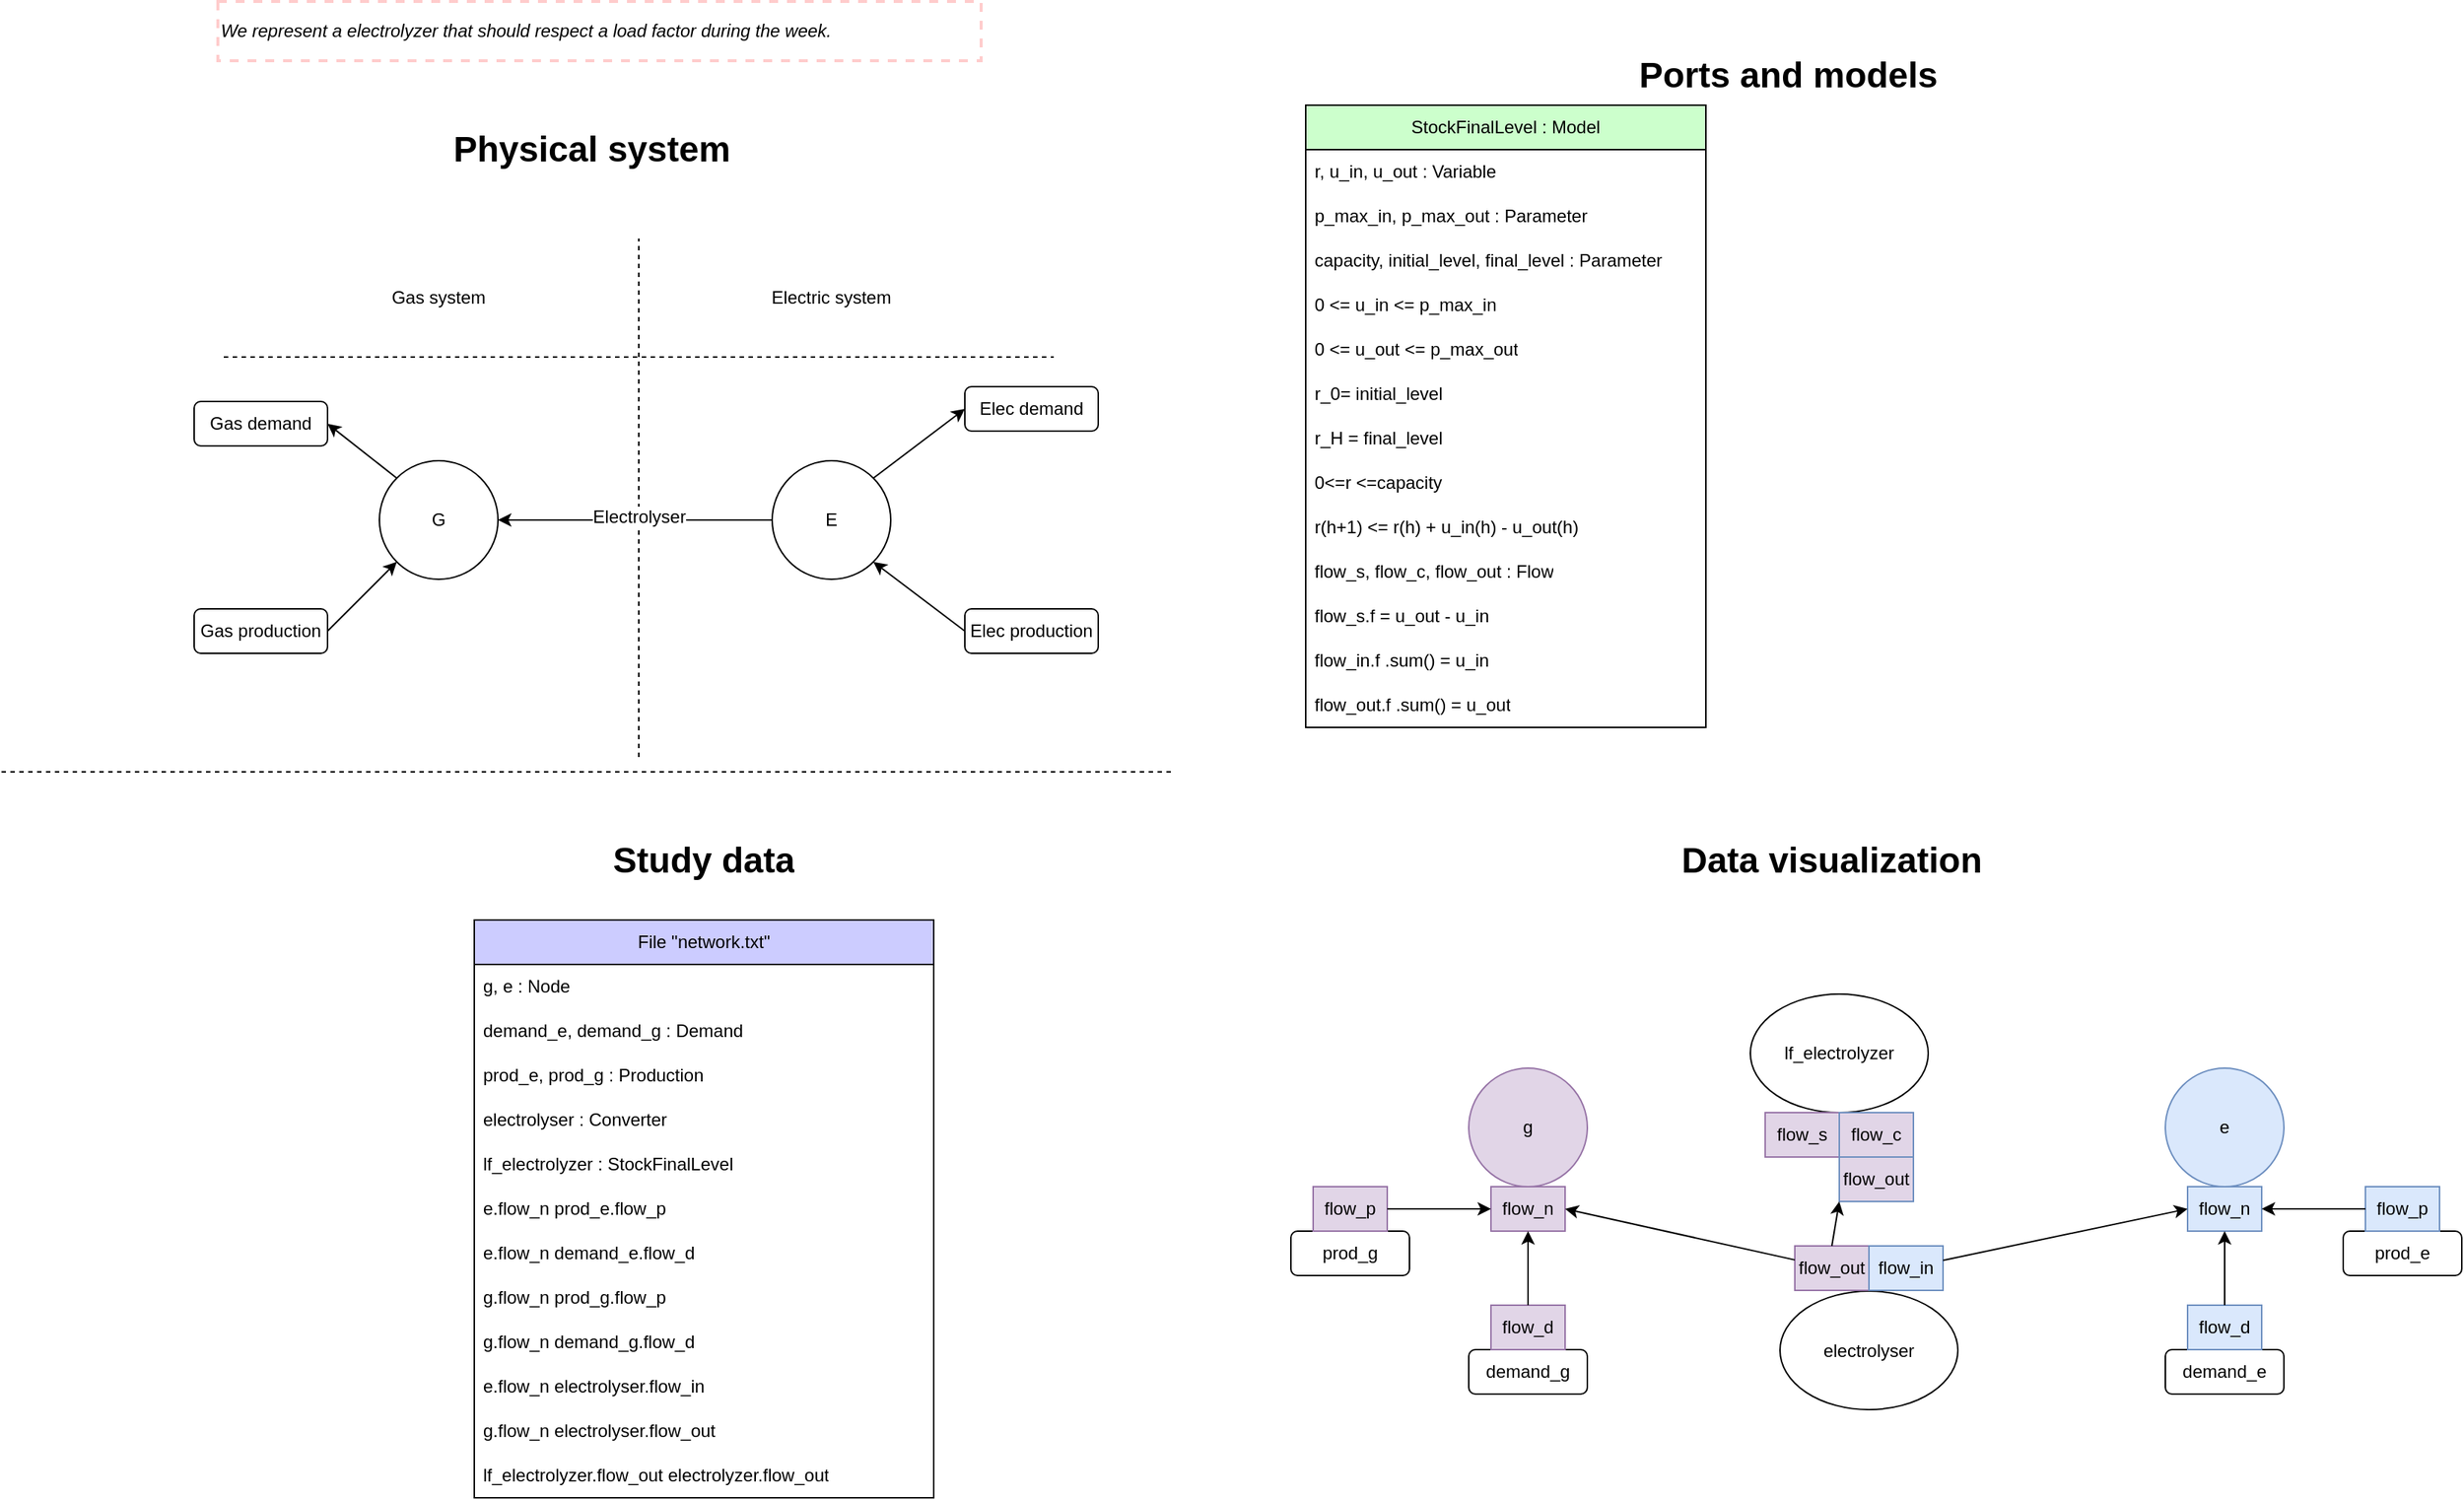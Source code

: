 <mxfile>
    <diagram id="C5RBs43oDa-KdzZeNtuy" name="two_models">
        <mxGraphModel dx="3133" dy="2486" grid="1" gridSize="10" guides="1" tooltips="1" connect="1" arrows="1" fold="1" page="1" pageScale="1" pageWidth="827" pageHeight="1169" math="0" shadow="0">
            <root>
                <mxCell id="WIyWlLk6GJQsqaUBKTNV-0"/>
                <mxCell id="WIyWlLk6GJQsqaUBKTNV-1" parent="WIyWlLk6GJQsqaUBKTNV-0"/>
                <mxCell id="hW5n2ouBTmK9XzmkuQqM-54" value="" style="endArrow=none;dashed=1;html=1;rounded=0;" parent="WIyWlLk6GJQsqaUBKTNV-1" edge="1">
                    <mxGeometry width="50" height="50" relative="1" as="geometry">
                        <mxPoint x="440" y="-10" as="sourcePoint"/>
                        <mxPoint x="440" y="-360" as="targetPoint"/>
                    </mxGeometry>
                </mxCell>
                <mxCell id="hW5n2ouBTmK9XzmkuQqM-55" value="" style="endArrow=none;dashed=1;html=1;rounded=0;" parent="WIyWlLk6GJQsqaUBKTNV-1" edge="1">
                    <mxGeometry width="50" height="50" relative="1" as="geometry">
                        <mxPoint x="160" y="-280" as="sourcePoint"/>
                        <mxPoint x="720" y="-280" as="targetPoint"/>
                    </mxGeometry>
                </mxCell>
                <mxCell id="hW5n2ouBTmK9XzmkuQqM-56" value="Gas system" style="text;html=1;strokeColor=none;fillColor=none;align=center;verticalAlign=middle;whiteSpace=wrap;rounded=0;" parent="WIyWlLk6GJQsqaUBKTNV-1" vertex="1">
                    <mxGeometry x="250" y="-340" width="110" height="40" as="geometry"/>
                </mxCell>
                <mxCell id="hW5n2ouBTmK9XzmkuQqM-57" value="Electric system" style="text;html=1;strokeColor=none;fillColor=none;align=center;verticalAlign=middle;whiteSpace=wrap;rounded=0;" parent="WIyWlLk6GJQsqaUBKTNV-1" vertex="1">
                    <mxGeometry x="515" y="-340" width="110" height="40" as="geometry"/>
                </mxCell>
                <mxCell id="hW5n2ouBTmK9XzmkuQqM-58" value="G" style="ellipse;whiteSpace=wrap;html=1;aspect=fixed;" parent="WIyWlLk6GJQsqaUBKTNV-1" vertex="1">
                    <mxGeometry x="265" y="-210" width="80" height="80" as="geometry"/>
                </mxCell>
                <mxCell id="hW5n2ouBTmK9XzmkuQqM-59" value="E" style="ellipse;whiteSpace=wrap;html=1;aspect=fixed;" parent="WIyWlLk6GJQsqaUBKTNV-1" vertex="1">
                    <mxGeometry x="530" y="-210" width="80" height="80" as="geometry"/>
                </mxCell>
                <mxCell id="hW5n2ouBTmK9XzmkuQqM-60" value="" style="endArrow=classic;html=1;rounded=0;entryX=0;entryY=1;entryDx=0;entryDy=0;exitX=1;exitY=0.5;exitDx=0;exitDy=0;" parent="WIyWlLk6GJQsqaUBKTNV-1" source="hW5n2ouBTmK9XzmkuQqM-64" target="hW5n2ouBTmK9XzmkuQqM-58" edge="1">
                    <mxGeometry width="50" height="50" relative="1" as="geometry">
                        <mxPoint x="230" y="-90" as="sourcePoint"/>
                        <mxPoint x="440" y="-90" as="targetPoint"/>
                    </mxGeometry>
                </mxCell>
                <mxCell id="hW5n2ouBTmK9XzmkuQqM-61" value="" style="endArrow=classic;html=1;rounded=0;exitX=0;exitY=0;exitDx=0;exitDy=0;entryX=1;entryY=0.5;entryDx=0;entryDy=0;" parent="WIyWlLk6GJQsqaUBKTNV-1" source="hW5n2ouBTmK9XzmkuQqM-58" target="hW5n2ouBTmK9XzmkuQqM-67" edge="1">
                    <mxGeometry width="50" height="50" relative="1" as="geometry">
                        <mxPoint x="240" y="-80" as="sourcePoint"/>
                        <mxPoint x="210" y="-230" as="targetPoint"/>
                    </mxGeometry>
                </mxCell>
                <mxCell id="hW5n2ouBTmK9XzmkuQqM-62" value="" style="endArrow=classic;html=1;rounded=0;exitX=1;exitY=0;exitDx=0;exitDy=0;entryX=0;entryY=0.5;entryDx=0;entryDy=0;" parent="WIyWlLk6GJQsqaUBKTNV-1" source="hW5n2ouBTmK9XzmkuQqM-59" target="hW5n2ouBTmK9XzmkuQqM-66" edge="1">
                    <mxGeometry width="50" height="50" relative="1" as="geometry">
                        <mxPoint x="707" y="-228" as="sourcePoint"/>
                        <mxPoint x="650" y="-240" as="targetPoint"/>
                    </mxGeometry>
                </mxCell>
                <mxCell id="hW5n2ouBTmK9XzmkuQqM-63" value="" style="endArrow=classic;html=1;rounded=0;entryX=1;entryY=1;entryDx=0;entryDy=0;exitX=0;exitY=0.5;exitDx=0;exitDy=0;" parent="WIyWlLk6GJQsqaUBKTNV-1" source="hW5n2ouBTmK9XzmkuQqM-65" target="hW5n2ouBTmK9XzmkuQqM-59" edge="1">
                    <mxGeometry width="50" height="50" relative="1" as="geometry">
                        <mxPoint x="650" y="-90" as="sourcePoint"/>
                        <mxPoint x="600" y="-110" as="targetPoint"/>
                    </mxGeometry>
                </mxCell>
                <mxCell id="hW5n2ouBTmK9XzmkuQqM-64" value="Gas production" style="rounded=1;whiteSpace=wrap;html=1;" parent="WIyWlLk6GJQsqaUBKTNV-1" vertex="1">
                    <mxGeometry x="140" y="-110" width="90" height="30" as="geometry"/>
                </mxCell>
                <mxCell id="hW5n2ouBTmK9XzmkuQqM-65" value="Elec production" style="rounded=1;whiteSpace=wrap;html=1;" parent="WIyWlLk6GJQsqaUBKTNV-1" vertex="1">
                    <mxGeometry x="660" y="-110" width="90" height="30" as="geometry"/>
                </mxCell>
                <mxCell id="hW5n2ouBTmK9XzmkuQqM-66" value="Elec demand" style="rounded=1;whiteSpace=wrap;html=1;" parent="WIyWlLk6GJQsqaUBKTNV-1" vertex="1">
                    <mxGeometry x="660" y="-260" width="90" height="30" as="geometry"/>
                </mxCell>
                <mxCell id="hW5n2ouBTmK9XzmkuQqM-67" value="Gas demand" style="rounded=1;whiteSpace=wrap;html=1;" parent="WIyWlLk6GJQsqaUBKTNV-1" vertex="1">
                    <mxGeometry x="140" y="-250" width="90" height="30" as="geometry"/>
                </mxCell>
                <mxCell id="hW5n2ouBTmK9XzmkuQqM-78" value="" style="endArrow=none;dashed=1;html=1;rounded=0;" parent="WIyWlLk6GJQsqaUBKTNV-1" edge="1">
                    <mxGeometry width="50" height="50" relative="1" as="geometry">
                        <mxPoint x="10" as="sourcePoint"/>
                        <mxPoint x="800" as="targetPoint"/>
                    </mxGeometry>
                </mxCell>
                <mxCell id="hW5n2ouBTmK9XzmkuQqM-81" value="&lt;h1&gt;Physical system&lt;br&gt;&lt;/h1&gt;" style="text;html=1;strokeColor=none;fillColor=none;spacing=5;spacingTop=-20;whiteSpace=wrap;overflow=hidden;rounded=0;" parent="WIyWlLk6GJQsqaUBKTNV-1" vertex="1">
                    <mxGeometry x="310" y="-440" width="250" height="40" as="geometry"/>
                </mxCell>
                <mxCell id="0" value="" style="group" parent="WIyWlLk6GJQsqaUBKTNV-1" vertex="1" connectable="0">
                    <mxGeometry x="880" y="-490" width="690" height="460" as="geometry"/>
                </mxCell>
                <mxCell id="hW5n2ouBTmK9XzmkuQqM-79" value="&lt;h1&gt;Ports and models&lt;br&gt;&lt;/h1&gt;" style="text;html=1;strokeColor=none;fillColor=none;spacing=5;spacingTop=-20;whiteSpace=wrap;overflow=hidden;rounded=0;" parent="0" vertex="1">
                    <mxGeometry x="230" width="250" height="40" as="geometry"/>
                </mxCell>
                <mxCell id="94" value="StockFinalLevel : Model" style="swimlane;fontStyle=0;childLayout=stackLayout;horizontal=1;startSize=30;horizontalStack=0;resizeParent=1;resizeParentMax=0;resizeLast=0;collapsible=1;marginBottom=0;whiteSpace=wrap;html=1;fillColor=#CCFFCC;fontColor=#000000;" parent="0" vertex="1">
                    <mxGeometry x="10" y="40" width="270" height="420" as="geometry"/>
                </mxCell>
                <mxCell id="95" value="r, u_in, u_out : Variable" style="text;strokeColor=none;fillColor=none;align=left;verticalAlign=middle;spacingLeft=4;spacingRight=4;overflow=hidden;points=[[0,0.5],[1,0.5]];portConstraint=eastwest;rotatable=0;whiteSpace=wrap;html=1;" parent="94" vertex="1">
                    <mxGeometry y="30" width="270" height="30" as="geometry"/>
                </mxCell>
                <mxCell id="137" value="p_max_in, p_max_out : Parameter" style="text;strokeColor=none;fillColor=none;align=left;verticalAlign=middle;spacingLeft=4;spacingRight=4;overflow=hidden;points=[[0,0.5],[1,0.5]];portConstraint=eastwest;rotatable=0;whiteSpace=wrap;html=1;" parent="94" vertex="1">
                    <mxGeometry y="60" width="270" height="30" as="geometry"/>
                </mxCell>
                <mxCell id="138" value="capacity, initial_level, final_level : Parameter" style="text;strokeColor=none;fillColor=none;align=left;verticalAlign=middle;spacingLeft=4;spacingRight=4;overflow=hidden;points=[[0,0.5],[1,0.5]];portConstraint=eastwest;rotatable=0;whiteSpace=wrap;html=1;" parent="94" vertex="1">
                    <mxGeometry y="90" width="270" height="30" as="geometry"/>
                </mxCell>
                <mxCell id="139" value="0 &amp;lt;= u_in &amp;lt;= p_max_in" style="text;strokeColor=none;fillColor=none;align=left;verticalAlign=middle;spacingLeft=4;spacingRight=4;overflow=hidden;points=[[0,0.5],[1,0.5]];portConstraint=eastwest;rotatable=0;whiteSpace=wrap;html=1;" parent="94" vertex="1">
                    <mxGeometry y="120" width="270" height="30" as="geometry"/>
                </mxCell>
                <mxCell id="140" value="0 &amp;lt;= u_out &amp;lt;= p_max_out" style="text;strokeColor=none;fillColor=none;align=left;verticalAlign=middle;spacingLeft=4;spacingRight=4;overflow=hidden;points=[[0,0.5],[1,0.5]];portConstraint=eastwest;rotatable=0;whiteSpace=wrap;html=1;" parent="94" vertex="1">
                    <mxGeometry y="150" width="270" height="30" as="geometry"/>
                </mxCell>
                <mxCell id="141" value="r_0= initial_level" style="text;strokeColor=none;fillColor=none;align=left;verticalAlign=middle;spacingLeft=4;spacingRight=4;overflow=hidden;points=[[0,0.5],[1,0.5]];portConstraint=eastwest;rotatable=0;whiteSpace=wrap;html=1;" parent="94" vertex="1">
                    <mxGeometry y="180" width="270" height="30" as="geometry"/>
                </mxCell>
                <mxCell id="142" value="r_H = final_level" style="text;strokeColor=none;fillColor=none;align=left;verticalAlign=middle;spacingLeft=4;spacingRight=4;overflow=hidden;points=[[0,0.5],[1,0.5]];portConstraint=eastwest;rotatable=0;whiteSpace=wrap;html=1;" parent="94" vertex="1">
                    <mxGeometry y="210" width="270" height="30" as="geometry"/>
                </mxCell>
                <mxCell id="143" value="0&amp;lt;=r &amp;lt;=capacity" style="text;strokeColor=none;fillColor=none;align=left;verticalAlign=middle;spacingLeft=4;spacingRight=4;overflow=hidden;points=[[0,0.5],[1,0.5]];portConstraint=eastwest;rotatable=0;whiteSpace=wrap;html=1;" parent="94" vertex="1">
                    <mxGeometry y="240" width="270" height="30" as="geometry"/>
                </mxCell>
                <mxCell id="144" value="r(h+1) &amp;lt;= r(h) + u_in(h) - u_out(h)" style="text;strokeColor=none;fillColor=none;align=left;verticalAlign=middle;spacingLeft=4;spacingRight=4;overflow=hidden;points=[[0,0.5],[1,0.5]];portConstraint=eastwest;rotatable=0;whiteSpace=wrap;html=1;" parent="94" vertex="1">
                    <mxGeometry y="270" width="270" height="30" as="geometry"/>
                </mxCell>
                <mxCell id="96" value="flow_s, flow_c, flow_out : Flow" style="text;strokeColor=none;fillColor=none;align=left;verticalAlign=middle;spacingLeft=4;spacingRight=4;overflow=hidden;points=[[0,0.5],[1,0.5]];portConstraint=eastwest;rotatable=0;whiteSpace=wrap;html=1;" parent="94" vertex="1">
                    <mxGeometry y="300" width="270" height="30" as="geometry"/>
                </mxCell>
                <mxCell id="97" value="flow_s.f = u_out - u_in" style="text;strokeColor=none;fillColor=none;align=left;verticalAlign=middle;spacingLeft=4;spacingRight=4;overflow=hidden;points=[[0,0.5],[1,0.5]];portConstraint=eastwest;rotatable=0;whiteSpace=wrap;html=1;" parent="94" vertex="1">
                    <mxGeometry y="330" width="270" height="30" as="geometry"/>
                </mxCell>
                <mxCell id="151" value="flow_in.f .sum() = u_in" style="text;strokeColor=none;fillColor=none;align=left;verticalAlign=middle;spacingLeft=4;spacingRight=4;overflow=hidden;points=[[0,0.5],[1,0.5]];portConstraint=eastwest;rotatable=0;whiteSpace=wrap;html=1;" parent="94" vertex="1">
                    <mxGeometry y="360" width="270" height="30" as="geometry"/>
                </mxCell>
                <mxCell id="jxjyT-BppkZgPovTFJSr-170" value="flow_out.f .sum() = u_out" style="text;strokeColor=none;fillColor=none;align=left;verticalAlign=middle;spacingLeft=4;spacingRight=4;overflow=hidden;points=[[0,0.5],[1,0.5]];portConstraint=eastwest;rotatable=0;whiteSpace=wrap;html=1;" vertex="1" parent="94">
                    <mxGeometry y="390" width="270" height="30" as="geometry"/>
                </mxCell>
                <mxCell id="1" value="" style="group" parent="WIyWlLk6GJQsqaUBKTNV-1" vertex="1" connectable="0">
                    <mxGeometry x="109" y="40" width="680" height="320" as="geometry"/>
                </mxCell>
                <mxCell id="hW5n2ouBTmK9XzmkuQqM-36" value="File &quot;network.txt&quot;" style="swimlane;fontStyle=0;childLayout=stackLayout;horizontal=1;startSize=30;horizontalStack=0;resizeParent=1;resizeParentMax=0;resizeLast=0;collapsible=1;marginBottom=0;whiteSpace=wrap;html=1;fillColor=#CCCCFF;" parent="1" vertex="1">
                    <mxGeometry x="220" y="60" width="310" height="390" as="geometry"/>
                </mxCell>
                <mxCell id="hW5n2ouBTmK9XzmkuQqM-39" value="g, e : Node" style="text;strokeColor=none;fillColor=none;align=left;verticalAlign=middle;spacingLeft=4;spacingRight=4;overflow=hidden;points=[[0,0.5],[1,0.5]];portConstraint=eastwest;rotatable=0;whiteSpace=wrap;html=1;" parent="hW5n2ouBTmK9XzmkuQqM-36" vertex="1">
                    <mxGeometry y="30" width="310" height="30" as="geometry"/>
                </mxCell>
                <mxCell id="hW5n2ouBTmK9XzmkuQqM-44" value="demand_e, demand_g : Demand" style="text;strokeColor=none;fillColor=none;align=left;verticalAlign=middle;spacingLeft=4;spacingRight=4;overflow=hidden;points=[[0,0.5],[1,0.5]];portConstraint=eastwest;rotatable=0;whiteSpace=wrap;html=1;" parent="hW5n2ouBTmK9XzmkuQqM-36" vertex="1">
                    <mxGeometry y="60" width="310" height="30" as="geometry"/>
                </mxCell>
                <mxCell id="hW5n2ouBTmK9XzmkuQqM-41" value="prod_e, prod_g : Production" style="text;strokeColor=none;fillColor=none;align=left;verticalAlign=middle;spacingLeft=4;spacingRight=4;overflow=hidden;points=[[0,0.5],[1,0.5]];portConstraint=eastwest;rotatable=0;whiteSpace=wrap;html=1;" parent="hW5n2ouBTmK9XzmkuQqM-36" vertex="1">
                    <mxGeometry y="90" width="310" height="30" as="geometry"/>
                </mxCell>
                <mxCell id="hW5n2ouBTmK9XzmkuQqM-37" value="electrolyser : Converter" style="text;strokeColor=none;fillColor=none;align=left;verticalAlign=middle;spacingLeft=4;spacingRight=4;overflow=hidden;points=[[0,0.5],[1,0.5]];portConstraint=eastwest;rotatable=0;whiteSpace=wrap;html=1;" parent="hW5n2ouBTmK9XzmkuQqM-36" vertex="1">
                    <mxGeometry y="120" width="310" height="30" as="geometry"/>
                </mxCell>
                <mxCell id="168" value="lf_electrolyzer : StockFinalLevel" style="text;strokeColor=none;fillColor=none;align=left;verticalAlign=middle;spacingLeft=4;spacingRight=4;overflow=hidden;points=[[0,0.5],[1,0.5]];portConstraint=eastwest;rotatable=0;whiteSpace=wrap;html=1;" parent="hW5n2ouBTmK9XzmkuQqM-36" vertex="1">
                    <mxGeometry y="150" width="310" height="30" as="geometry"/>
                </mxCell>
                <mxCell id="hW5n2ouBTmK9XzmkuQqM-47" value="e.flow_n prod_e.flow_p" style="text;strokeColor=none;fillColor=none;align=left;verticalAlign=middle;spacingLeft=4;spacingRight=4;overflow=hidden;points=[[0,0.5],[1,0.5]];portConstraint=eastwest;rotatable=0;whiteSpace=wrap;html=1;" parent="hW5n2ouBTmK9XzmkuQqM-36" vertex="1">
                    <mxGeometry y="180" width="310" height="30" as="geometry"/>
                </mxCell>
                <mxCell id="hW5n2ouBTmK9XzmkuQqM-48" value="e.flow_n demand_e.flow_d" style="text;strokeColor=none;fillColor=none;align=left;verticalAlign=middle;spacingLeft=4;spacingRight=4;overflow=hidden;points=[[0,0.5],[1,0.5]];portConstraint=eastwest;rotatable=0;whiteSpace=wrap;html=1;" parent="hW5n2ouBTmK9XzmkuQqM-36" vertex="1">
                    <mxGeometry y="210" width="310" height="30" as="geometry"/>
                </mxCell>
                <mxCell id="hW5n2ouBTmK9XzmkuQqM-49" value="g.flow_n prod_g.flow_p" style="text;strokeColor=none;fillColor=none;align=left;verticalAlign=middle;spacingLeft=4;spacingRight=4;overflow=hidden;points=[[0,0.5],[1,0.5]];portConstraint=eastwest;rotatable=0;whiteSpace=wrap;html=1;" parent="hW5n2ouBTmK9XzmkuQqM-36" vertex="1">
                    <mxGeometry y="240" width="310" height="30" as="geometry"/>
                </mxCell>
                <mxCell id="hW5n2ouBTmK9XzmkuQqM-50" value="g.flow_n demand_g.flow_d" style="text;strokeColor=none;fillColor=none;align=left;verticalAlign=middle;spacingLeft=4;spacingRight=4;overflow=hidden;points=[[0,0.5],[1,0.5]];portConstraint=eastwest;rotatable=0;whiteSpace=wrap;html=1;" parent="hW5n2ouBTmK9XzmkuQqM-36" vertex="1">
                    <mxGeometry y="270" width="310" height="30" as="geometry"/>
                </mxCell>
                <mxCell id="hW5n2ouBTmK9XzmkuQqM-51" value="e.flow_n electrolyser.flow_in" style="text;strokeColor=none;fillColor=none;align=left;verticalAlign=middle;spacingLeft=4;spacingRight=4;overflow=hidden;points=[[0,0.5],[1,0.5]];portConstraint=eastwest;rotatable=0;whiteSpace=wrap;html=1;" parent="hW5n2ouBTmK9XzmkuQqM-36" vertex="1">
                    <mxGeometry y="300" width="310" height="30" as="geometry"/>
                </mxCell>
                <mxCell id="hW5n2ouBTmK9XzmkuQqM-46" value="g.flow_n electrolyser.flow_out" style="text;strokeColor=none;fillColor=none;align=left;verticalAlign=middle;spacingLeft=4;spacingRight=4;overflow=hidden;points=[[0,0.5],[1,0.5]];portConstraint=eastwest;rotatable=0;whiteSpace=wrap;html=1;" parent="hW5n2ouBTmK9XzmkuQqM-36" vertex="1">
                    <mxGeometry y="330" width="310" height="30" as="geometry"/>
                </mxCell>
                <mxCell id="hW5n2ouBTmK9XzmkuQqM-53" value="lf_electrolyzer.flow_out electrolyzer.flow_out" style="text;strokeColor=none;fillColor=none;align=left;verticalAlign=middle;spacingLeft=4;spacingRight=4;overflow=hidden;points=[[0,0.5],[1,0.5]];portConstraint=eastwest;rotatable=0;whiteSpace=wrap;html=1;" parent="hW5n2ouBTmK9XzmkuQqM-36" vertex="1">
                    <mxGeometry y="360" width="310" height="30" as="geometry"/>
                </mxCell>
                <mxCell id="hW5n2ouBTmK9XzmkuQqM-80" value="&lt;h1&gt;Study data&lt;br&gt;&lt;/h1&gt;" style="text;html=1;strokeColor=none;fillColor=none;spacing=5;spacingTop=-20;whiteSpace=wrap;overflow=hidden;rounded=0;align=center;" parent="1" vertex="1">
                    <mxGeometry x="250" width="250" height="40" as="geometry"/>
                </mxCell>
                <mxCell id="11" value="&lt;font style=&quot;&quot;&gt;&lt;b style=&quot;&quot;&gt;&lt;font style=&quot;font-size: 24px;&quot;&gt;Data visualization&lt;/font&gt;&lt;br&gt;&lt;/b&gt;&lt;/font&gt;" style="text;html=1;strokeColor=none;fillColor=none;align=center;verticalAlign=middle;whiteSpace=wrap;rounded=0;" parent="WIyWlLk6GJQsqaUBKTNV-1" vertex="1">
                    <mxGeometry x="1030" width="430" height="120" as="geometry"/>
                </mxCell>
                <mxCell id="49" value="" style="group" parent="WIyWlLk6GJQsqaUBKTNV-1" vertex="1" connectable="0">
                    <mxGeometry x="880" y="170" width="790" height="260.5" as="geometry"/>
                </mxCell>
                <mxCell id="2" value="" style="group" parent="49" vertex="1" connectable="0">
                    <mxGeometry x="120" y="30" width="80" height="110" as="geometry"/>
                </mxCell>
                <mxCell id="3" value="g" style="ellipse;whiteSpace=wrap;html=1;aspect=fixed;fillColor=#e1d5e7;strokeColor=#9673a6;" parent="2" vertex="1">
                    <mxGeometry width="80" height="80" as="geometry"/>
                </mxCell>
                <mxCell id="4" value="flow_n" style="rounded=0;whiteSpace=wrap;html=1;fillColor=#e1d5e7;strokeColor=#9673a6;" parent="2" vertex="1">
                    <mxGeometry x="15" y="80" width="50" height="30" as="geometry"/>
                </mxCell>
                <mxCell id="8" value="" style="group" parent="49" vertex="1" connectable="0">
                    <mxGeometry x="590" y="30" width="80" height="110" as="geometry"/>
                </mxCell>
                <mxCell id="9" value="e" style="ellipse;whiteSpace=wrap;html=1;aspect=fixed;fillColor=#dae8fc;strokeColor=#6c8ebf;" parent="8" vertex="1">
                    <mxGeometry width="80" height="80" as="geometry"/>
                </mxCell>
                <mxCell id="10" value="flow_n" style="rounded=0;whiteSpace=wrap;html=1;fillColor=#dae8fc;strokeColor=#6c8ebf;" parent="8" vertex="1">
                    <mxGeometry x="15" y="80" width="50" height="30" as="geometry"/>
                </mxCell>
                <mxCell id="17" value="" style="group" parent="49" vertex="1" connectable="0">
                    <mxGeometry x="330" y="150" width="120" height="110.5" as="geometry"/>
                </mxCell>
                <mxCell id="18" value="electrolyser" style="ellipse;whiteSpace=wrap;html=1;" parent="17" vertex="1">
                    <mxGeometry y="30.5" width="120" height="80" as="geometry"/>
                </mxCell>
                <mxCell id="19" value="" style="group;fillColor=#f8cecc;strokeColor=#b85450;" parent="17" vertex="1" connectable="0">
                    <mxGeometry x="10" width="100" height="30" as="geometry"/>
                </mxCell>
                <mxCell id="20" value="flow_out" style="rounded=0;whiteSpace=wrap;html=1;fillColor=#e1d5e7;strokeColor=#9673a6;" parent="19" vertex="1">
                    <mxGeometry width="50" height="30" as="geometry"/>
                </mxCell>
                <mxCell id="21" value="flow_in" style="rounded=0;whiteSpace=wrap;html=1;fillColor=#dae8fc;strokeColor=#6c8ebf;" parent="19" vertex="1">
                    <mxGeometry x="50" width="50" height="30" as="geometry"/>
                </mxCell>
                <mxCell id="33" value="" style="group" parent="49" vertex="1" connectable="0">
                    <mxGeometry x="710" y="110" width="80" height="60" as="geometry"/>
                </mxCell>
                <mxCell id="30" value="prod_e" style="rounded=1;whiteSpace=wrap;html=1;container=0;" parent="33" vertex="1">
                    <mxGeometry y="30" width="80" height="30" as="geometry"/>
                </mxCell>
                <mxCell id="31" value="flow_p" style="rounded=0;whiteSpace=wrap;html=1;fillColor=#dae8fc;strokeColor=#6c8ebf;container=0;" parent="33" vertex="1">
                    <mxGeometry x="15" width="50" height="30" as="geometry"/>
                </mxCell>
                <mxCell id="34" value="" style="group" parent="49" vertex="1" connectable="0">
                    <mxGeometry x="590" y="190" width="80" height="60" as="geometry"/>
                </mxCell>
                <mxCell id="35" value="demand_e" style="rounded=1;whiteSpace=wrap;html=1;container=0;" parent="34" vertex="1">
                    <mxGeometry y="30" width="80" height="30" as="geometry"/>
                </mxCell>
                <mxCell id="36" value="flow_d" style="rounded=0;whiteSpace=wrap;html=1;fillColor=#dae8fc;strokeColor=#6c8ebf;container=0;" parent="34" vertex="1">
                    <mxGeometry x="15" width="50" height="30" as="geometry"/>
                </mxCell>
                <mxCell id="37" value="" style="group" parent="49" vertex="1" connectable="0">
                    <mxGeometry x="120" y="190" width="80" height="60" as="geometry"/>
                </mxCell>
                <mxCell id="38" value="demand_g" style="rounded=1;whiteSpace=wrap;html=1;container=0;" parent="37" vertex="1">
                    <mxGeometry y="30" width="80" height="30" as="geometry"/>
                </mxCell>
                <mxCell id="39" value="flow_d" style="rounded=0;whiteSpace=wrap;html=1;fillColor=#e1d5e7;strokeColor=#9673a6;container=0;" parent="37" vertex="1">
                    <mxGeometry x="15" width="50" height="30" as="geometry"/>
                </mxCell>
                <mxCell id="40" value="" style="group" parent="49" vertex="1" connectable="0">
                    <mxGeometry y="110" width="80" height="60" as="geometry"/>
                </mxCell>
                <mxCell id="41" value="prod_g" style="rounded=1;whiteSpace=wrap;html=1;container=0;" parent="40" vertex="1">
                    <mxGeometry y="30" width="80" height="30" as="geometry"/>
                </mxCell>
                <mxCell id="42" value="flow_p" style="rounded=0;whiteSpace=wrap;html=1;fillColor=#e1d5e7;strokeColor=#9673a6;container=0;" parent="40" vertex="1">
                    <mxGeometry x="15" width="50" height="30" as="geometry"/>
                </mxCell>
                <mxCell id="119" style="edgeStyle=none;html=1;entryX=0;entryY=0.5;entryDx=0;entryDy=0;" parent="49" source="42" target="4" edge="1">
                    <mxGeometry relative="1" as="geometry"/>
                </mxCell>
                <mxCell id="120" style="edgeStyle=none;html=1;entryX=0.5;entryY=1;entryDx=0;entryDy=0;" parent="49" source="39" target="4" edge="1">
                    <mxGeometry relative="1" as="geometry"/>
                </mxCell>
                <mxCell id="122" style="edgeStyle=none;html=1;entryX=1;entryY=0.5;entryDx=0;entryDy=0;" parent="49" source="20" target="4" edge="1">
                    <mxGeometry relative="1" as="geometry"/>
                </mxCell>
                <mxCell id="123" style="edgeStyle=none;html=1;entryX=0;entryY=0.5;entryDx=0;entryDy=0;" parent="49" source="21" target="10" edge="1">
                    <mxGeometry relative="1" as="geometry"/>
                </mxCell>
                <mxCell id="127" style="edgeStyle=none;html=1;entryX=1;entryY=0.5;entryDx=0;entryDy=0;" parent="49" source="31" target="10" edge="1">
                    <mxGeometry relative="1" as="geometry"/>
                </mxCell>
                <mxCell id="128" style="edgeStyle=none;html=1;" parent="49" source="36" target="10" edge="1">
                    <mxGeometry relative="1" as="geometry"/>
                </mxCell>
                <mxCell id="152" value="" style="group" parent="49" vertex="1" connectable="0">
                    <mxGeometry x="310" y="-30" width="130" height="130" as="geometry"/>
                </mxCell>
                <mxCell id="153" value="lf_electrolyzer" style="ellipse;whiteSpace=wrap;html=1;" parent="152" vertex="1">
                    <mxGeometry y="10" width="120" height="80" as="geometry"/>
                </mxCell>
                <mxCell id="154" value="" style="group;fillColor=#f8cecc;strokeColor=#b85450;" parent="152" vertex="1" connectable="0">
                    <mxGeometry x="10" y="90" width="100" height="30" as="geometry"/>
                </mxCell>
                <mxCell id="155" value="flow_s" style="rounded=0;whiteSpace=wrap;html=1;fillColor=#e1d5e7;strokeColor=#9673a6;" parent="154" vertex="1">
                    <mxGeometry width="50" height="30" as="geometry"/>
                </mxCell>
                <mxCell id="156" value="flow_c" style="rounded=0;whiteSpace=wrap;html=1;fillColor=#e1d5e7;strokeColor=#6c8ebf;" parent="154" vertex="1">
                    <mxGeometry x="50" width="50" height="30" as="geometry"/>
                </mxCell>
                <mxCell id="jxjyT-BppkZgPovTFJSr-171" value="flow_out" style="rounded=0;whiteSpace=wrap;html=1;fillColor=#e1d5e7;strokeColor=#6c8ebf;" vertex="1" parent="49">
                    <mxGeometry x="370" y="90" width="50" height="30" as="geometry"/>
                </mxCell>
                <mxCell id="jxjyT-BppkZgPovTFJSr-172" style="edgeStyle=none;html=1;entryX=0;entryY=1;entryDx=0;entryDy=0;exitX=0.5;exitY=0;exitDx=0;exitDy=0;" edge="1" parent="49" source="20" target="jxjyT-BppkZgPovTFJSr-171">
                    <mxGeometry relative="1" as="geometry">
                        <mxPoint x="450" y="169.737" as="sourcePoint"/>
                        <mxPoint x="615" y="135" as="targetPoint"/>
                    </mxGeometry>
                </mxCell>
                <mxCell id="129" value="&lt;i&gt;We represent a electrolyzer that should respect a load factor during the week.&lt;/i&gt;" style="text;html=1;strokeColor=#FFCCCC;fillColor=none;align=left;verticalAlign=middle;whiteSpace=wrap;rounded=0;dashed=1;strokeWidth=2;" parent="WIyWlLk6GJQsqaUBKTNV-1" vertex="1">
                    <mxGeometry x="156" y="-520" width="515" height="40" as="geometry"/>
                </mxCell>
                <mxCell id="130" value="" style="endArrow=classic;html=1;rounded=0;exitX=0;exitY=0.5;exitDx=0;exitDy=0;entryX=1;entryY=0.5;entryDx=0;entryDy=0;" parent="WIyWlLk6GJQsqaUBKTNV-1" source="hW5n2ouBTmK9XzmkuQqM-59" target="hW5n2ouBTmK9XzmkuQqM-58" edge="1">
                    <mxGeometry relative="1" as="geometry">
                        <mxPoint x="541.716" y="-141.716" as="sourcePoint"/>
                        <mxPoint x="333.284" y="-141.716" as="targetPoint"/>
                    </mxGeometry>
                </mxCell>
                <mxCell id="131" value="Label" style="edgeLabel;resizable=0;html=1;align=center;verticalAlign=middle;" parent="130" connectable="0" vertex="1">
                    <mxGeometry relative="1" as="geometry"/>
                </mxCell>
                <mxCell id="132" value="&lt;font style=&quot;font-size: 12px;&quot;&gt;Electrolyser&lt;/font&gt;" style="edgeLabel;html=1;align=center;verticalAlign=middle;resizable=0;points=[];" parent="130" vertex="1" connectable="0">
                    <mxGeometry x="-0.024" y="-2" relative="1" as="geometry">
                        <mxPoint as="offset"/>
                    </mxGeometry>
                </mxCell>
            </root>
        </mxGraphModel>
    </diagram>
    <diagram id="zUlLp2o7Pj8ytoS4y-ib" name="unique_model">
        <mxGraphModel dx="1106" dy="1565" grid="1" gridSize="10" guides="1" tooltips="1" connect="1" arrows="1" fold="1" page="1" pageScale="1" pageWidth="850" pageHeight="1100" math="0" shadow="0">
            <root>
                <mxCell id="0"/>
                <mxCell id="1" parent="0"/>
                <mxCell id="FZ3I8bmB3n_WUObN1X5_-1" value="" style="endArrow=none;dashed=1;html=1;rounded=0;" edge="1" parent="1">
                    <mxGeometry width="50" height="50" relative="1" as="geometry">
                        <mxPoint x="440.0" y="-10" as="sourcePoint"/>
                        <mxPoint x="440.0" y="-360" as="targetPoint"/>
                    </mxGeometry>
                </mxCell>
                <mxCell id="FZ3I8bmB3n_WUObN1X5_-2" value="" style="endArrow=none;dashed=1;html=1;rounded=0;" edge="1" parent="1">
                    <mxGeometry width="50" height="50" relative="1" as="geometry">
                        <mxPoint x="160" y="-280" as="sourcePoint"/>
                        <mxPoint x="720.0" y="-280" as="targetPoint"/>
                    </mxGeometry>
                </mxCell>
                <mxCell id="FZ3I8bmB3n_WUObN1X5_-3" value="Gas system" style="text;html=1;strokeColor=none;fillColor=none;align=center;verticalAlign=middle;whiteSpace=wrap;rounded=0;" vertex="1" parent="1">
                    <mxGeometry x="250" y="-340" width="110" height="40" as="geometry"/>
                </mxCell>
                <mxCell id="FZ3I8bmB3n_WUObN1X5_-4" value="Electric system" style="text;html=1;strokeColor=none;fillColor=none;align=center;verticalAlign=middle;whiteSpace=wrap;rounded=0;" vertex="1" parent="1">
                    <mxGeometry x="515" y="-340" width="110" height="40" as="geometry"/>
                </mxCell>
                <mxCell id="FZ3I8bmB3n_WUObN1X5_-5" value="G" style="ellipse;whiteSpace=wrap;html=1;aspect=fixed;" vertex="1" parent="1">
                    <mxGeometry x="265" y="-210" width="80" height="80" as="geometry"/>
                </mxCell>
                <mxCell id="FZ3I8bmB3n_WUObN1X5_-6" value="E" style="ellipse;whiteSpace=wrap;html=1;aspect=fixed;" vertex="1" parent="1">
                    <mxGeometry x="530" y="-210" width="80" height="80" as="geometry"/>
                </mxCell>
                <mxCell id="FZ3I8bmB3n_WUObN1X5_-7" value="" style="endArrow=classic;html=1;rounded=0;entryX=0;entryY=1;entryDx=0;entryDy=0;exitX=1;exitY=0.5;exitDx=0;exitDy=0;" edge="1" parent="1" source="FZ3I8bmB3n_WUObN1X5_-11" target="FZ3I8bmB3n_WUObN1X5_-5">
                    <mxGeometry width="50" height="50" relative="1" as="geometry">
                        <mxPoint x="230" y="-90" as="sourcePoint"/>
                        <mxPoint x="440" y="-90" as="targetPoint"/>
                    </mxGeometry>
                </mxCell>
                <mxCell id="FZ3I8bmB3n_WUObN1X5_-8" value="" style="endArrow=classic;html=1;rounded=0;exitX=0;exitY=0;exitDx=0;exitDy=0;entryX=1;entryY=0.5;entryDx=0;entryDy=0;" edge="1" parent="1" source="FZ3I8bmB3n_WUObN1X5_-5" target="FZ3I8bmB3n_WUObN1X5_-14">
                    <mxGeometry width="50" height="50" relative="1" as="geometry">
                        <mxPoint x="240" y="-80" as="sourcePoint"/>
                        <mxPoint x="210" y="-230" as="targetPoint"/>
                    </mxGeometry>
                </mxCell>
                <mxCell id="FZ3I8bmB3n_WUObN1X5_-9" value="" style="endArrow=classic;html=1;rounded=0;exitX=1;exitY=0;exitDx=0;exitDy=0;entryX=0;entryY=0.5;entryDx=0;entryDy=0;" edge="1" parent="1" source="FZ3I8bmB3n_WUObN1X5_-6" target="FZ3I8bmB3n_WUObN1X5_-13">
                    <mxGeometry width="50" height="50" relative="1" as="geometry">
                        <mxPoint x="707" y="-228" as="sourcePoint"/>
                        <mxPoint x="650" y="-240" as="targetPoint"/>
                    </mxGeometry>
                </mxCell>
                <mxCell id="FZ3I8bmB3n_WUObN1X5_-10" value="" style="endArrow=classic;html=1;rounded=0;entryX=1;entryY=1;entryDx=0;entryDy=0;exitX=0;exitY=0.5;exitDx=0;exitDy=0;" edge="1" parent="1" source="FZ3I8bmB3n_WUObN1X5_-12" target="FZ3I8bmB3n_WUObN1X5_-6">
                    <mxGeometry width="50" height="50" relative="1" as="geometry">
                        <mxPoint x="650" y="-90" as="sourcePoint"/>
                        <mxPoint x="600" y="-110" as="targetPoint"/>
                    </mxGeometry>
                </mxCell>
                <mxCell id="FZ3I8bmB3n_WUObN1X5_-11" value="Gas production" style="rounded=1;whiteSpace=wrap;html=1;" vertex="1" parent="1">
                    <mxGeometry x="140" y="-110" width="90" height="30" as="geometry"/>
                </mxCell>
                <mxCell id="FZ3I8bmB3n_WUObN1X5_-12" value="Elec production" style="rounded=1;whiteSpace=wrap;html=1;" vertex="1" parent="1">
                    <mxGeometry x="660" y="-110" width="90" height="30" as="geometry"/>
                </mxCell>
                <mxCell id="FZ3I8bmB3n_WUObN1X5_-13" value="Elec demand" style="rounded=1;whiteSpace=wrap;html=1;" vertex="1" parent="1">
                    <mxGeometry x="660" y="-260" width="90" height="30" as="geometry"/>
                </mxCell>
                <mxCell id="FZ3I8bmB3n_WUObN1X5_-14" value="Gas demand" style="rounded=1;whiteSpace=wrap;html=1;" vertex="1" parent="1">
                    <mxGeometry x="140" y="-250" width="90" height="30" as="geometry"/>
                </mxCell>
                <mxCell id="FZ3I8bmB3n_WUObN1X5_-15" value="&lt;h1&gt;Physical system&lt;br&gt;&lt;/h1&gt;" style="text;html=1;strokeColor=none;fillColor=none;spacing=5;spacingTop=-20;whiteSpace=wrap;overflow=hidden;rounded=0;" vertex="1" parent="1">
                    <mxGeometry x="310" y="-440" width="250" height="40" as="geometry"/>
                </mxCell>
                <mxCell id="FZ3I8bmB3n_WUObN1X5_-16" value="" style="group" vertex="1" connectable="0" parent="1">
                    <mxGeometry x="880" y="-490" width="690" height="460" as="geometry"/>
                </mxCell>
                <mxCell id="FZ3I8bmB3n_WUObN1X5_-17" value="&lt;h1&gt;Ports and models&lt;br&gt;&lt;/h1&gt;" style="text;html=1;strokeColor=none;fillColor=none;spacing=5;spacingTop=-20;whiteSpace=wrap;overflow=hidden;rounded=0;" vertex="1" parent="FZ3I8bmB3n_WUObN1X5_-16">
                    <mxGeometry x="230" width="250" height="40" as="geometry"/>
                </mxCell>
                <mxCell id="FZ3I8bmB3n_WUObN1X5_-18" value="ConverterLoadFactor : Model" style="swimlane;fontStyle=0;childLayout=stackLayout;horizontal=1;startSize=30;horizontalStack=0;resizeParent=1;resizeParentMax=0;resizeLast=0;collapsible=1;marginBottom=0;whiteSpace=wrap;html=1;fillColor=#CCFFCC;fontColor=#000000;" vertex="1" parent="FZ3I8bmB3n_WUObN1X5_-16">
                    <mxGeometry x="10" y="40" width="270" height="300" as="geometry"/>
                </mxCell>
                <mxCell id="FZ3I8bmB3n_WUObN1X5_-19" value="p : Variable" style="text;strokeColor=none;fillColor=none;align=left;verticalAlign=middle;spacingLeft=4;spacingRight=4;overflow=hidden;points=[[0,0.5],[1,0.5]];portConstraint=eastwest;rotatable=0;whiteSpace=wrap;html=1;" vertex="1" parent="FZ3I8bmB3n_WUObN1X5_-18">
                    <mxGeometry y="30" width="270" height="30" as="geometry"/>
                </mxCell>
                <mxCell id="FZ3I8bmB3n_WUObN1X5_-20" value="p_max : Parameter" style="text;strokeColor=none;fillColor=none;align=left;verticalAlign=middle;spacingLeft=4;spacingRight=4;overflow=hidden;points=[[0,0.5],[1,0.5]];portConstraint=eastwest;rotatable=0;whiteSpace=wrap;html=1;" vertex="1" parent="FZ3I8bmB3n_WUObN1X5_-18">
                    <mxGeometry y="60" width="270" height="30" as="geometry"/>
                </mxCell>
                <mxCell id="FZ3I8bmB3n_WUObN1X5_-21" value="energy_tot : Parameter" style="text;strokeColor=none;fillColor=none;align=left;verticalAlign=middle;spacingLeft=4;spacingRight=4;overflow=hidden;points=[[0,0.5],[1,0.5]];portConstraint=eastwest;rotatable=0;whiteSpace=wrap;html=1;" vertex="1" parent="FZ3I8bmB3n_WUObN1X5_-18">
                    <mxGeometry y="90" width="270" height="30" as="geometry"/>
                </mxCell>
                <mxCell id="FZ3I8bmB3n_WUObN1X5_-89" value="alpha : Parameter" style="text;strokeColor=none;fillColor=none;align=left;verticalAlign=middle;spacingLeft=4;spacingRight=4;overflow=hidden;points=[[0,0.5],[1,0.5]];portConstraint=eastwest;rotatable=0;whiteSpace=wrap;html=1;" vertex="1" parent="FZ3I8bmB3n_WUObN1X5_-18">
                    <mxGeometry y="120" width="270" height="30" as="geometry"/>
                </mxCell>
                <mxCell id="FZ3I8bmB3n_WUObN1X5_-22" value="0 &amp;lt;= p &amp;lt;= p_max" style="text;strokeColor=none;fillColor=none;align=left;verticalAlign=middle;spacingLeft=4;spacingRight=4;overflow=hidden;points=[[0,0.5],[1,0.5]];portConstraint=eastwest;rotatable=0;whiteSpace=wrap;html=1;" vertex="1" parent="FZ3I8bmB3n_WUObN1X5_-18">
                    <mxGeometry y="150" width="270" height="30" as="geometry"/>
                </mxCell>
                <mxCell id="FZ3I8bmB3n_WUObN1X5_-26" value="sum(p) = energy_tot" style="text;strokeColor=none;fillColor=none;align=left;verticalAlign=middle;spacingLeft=4;spacingRight=4;overflow=hidden;points=[[0,0.5],[1,0.5]];portConstraint=eastwest;rotatable=0;whiteSpace=wrap;html=1;" vertex="1" parent="FZ3I8bmB3n_WUObN1X5_-18">
                    <mxGeometry y="180" width="270" height="30" as="geometry"/>
                </mxCell>
                <mxCell id="FZ3I8bmB3n_WUObN1X5_-28" value="flow_in, flow_out : Flow" style="text;strokeColor=none;fillColor=none;align=left;verticalAlign=middle;spacingLeft=4;spacingRight=4;overflow=hidden;points=[[0,0.5],[1,0.5]];portConstraint=eastwest;rotatable=0;whiteSpace=wrap;html=1;" vertex="1" parent="FZ3I8bmB3n_WUObN1X5_-18">
                    <mxGeometry y="210" width="270" height="30" as="geometry"/>
                </mxCell>
                <mxCell id="FZ3I8bmB3n_WUObN1X5_-29" value="flow_in.f = - p" style="text;strokeColor=none;fillColor=none;align=left;verticalAlign=middle;spacingLeft=4;spacingRight=4;overflow=hidden;points=[[0,0.5],[1,0.5]];portConstraint=eastwest;rotatable=0;whiteSpace=wrap;html=1;" vertex="1" parent="FZ3I8bmB3n_WUObN1X5_-18">
                    <mxGeometry y="240" width="270" height="30" as="geometry"/>
                </mxCell>
                <mxCell id="FZ3I8bmB3n_WUObN1X5_-31" value="flow_out.f = p * alpha" style="text;strokeColor=none;fillColor=none;align=left;verticalAlign=middle;spacingLeft=4;spacingRight=4;overflow=hidden;points=[[0,0.5],[1,0.5]];portConstraint=eastwest;rotatable=0;whiteSpace=wrap;html=1;" vertex="1" parent="FZ3I8bmB3n_WUObN1X5_-18">
                    <mxGeometry y="270" width="270" height="30" as="geometry"/>
                </mxCell>
                <mxCell id="FZ3I8bmB3n_WUObN1X5_-32" value="" style="group" vertex="1" connectable="0" parent="1">
                    <mxGeometry x="109" y="40" width="680" height="320" as="geometry"/>
                </mxCell>
                <mxCell id="FZ3I8bmB3n_WUObN1X5_-33" value="File &quot;network.txt&quot;" style="swimlane;fontStyle=0;childLayout=stackLayout;horizontal=1;startSize=30;horizontalStack=0;resizeParent=1;resizeParentMax=0;resizeLast=0;collapsible=1;marginBottom=0;whiteSpace=wrap;html=1;fillColor=#CCCCFF;" vertex="1" parent="FZ3I8bmB3n_WUObN1X5_-32">
                    <mxGeometry x="220" y="60" width="310" height="330" as="geometry"/>
                </mxCell>
                <mxCell id="FZ3I8bmB3n_WUObN1X5_-34" value="g, e : Node" style="text;strokeColor=none;fillColor=none;align=left;verticalAlign=middle;spacingLeft=4;spacingRight=4;overflow=hidden;points=[[0,0.5],[1,0.5]];portConstraint=eastwest;rotatable=0;whiteSpace=wrap;html=1;" vertex="1" parent="FZ3I8bmB3n_WUObN1X5_-33">
                    <mxGeometry y="30" width="310" height="30" as="geometry"/>
                </mxCell>
                <mxCell id="FZ3I8bmB3n_WUObN1X5_-35" value="demand_e, demand_g : Demand" style="text;strokeColor=none;fillColor=none;align=left;verticalAlign=middle;spacingLeft=4;spacingRight=4;overflow=hidden;points=[[0,0.5],[1,0.5]];portConstraint=eastwest;rotatable=0;whiteSpace=wrap;html=1;" vertex="1" parent="FZ3I8bmB3n_WUObN1X5_-33">
                    <mxGeometry y="60" width="310" height="30" as="geometry"/>
                </mxCell>
                <mxCell id="FZ3I8bmB3n_WUObN1X5_-36" value="prod_e, prod_g : Production" style="text;strokeColor=none;fillColor=none;align=left;verticalAlign=middle;spacingLeft=4;spacingRight=4;overflow=hidden;points=[[0,0.5],[1,0.5]];portConstraint=eastwest;rotatable=0;whiteSpace=wrap;html=1;" vertex="1" parent="FZ3I8bmB3n_WUObN1X5_-33">
                    <mxGeometry y="90" width="310" height="30" as="geometry"/>
                </mxCell>
                <mxCell id="FZ3I8bmB3n_WUObN1X5_-37" value="electrolyser : ConverterLoadFactor" style="text;strokeColor=none;fillColor=none;align=left;verticalAlign=middle;spacingLeft=4;spacingRight=4;overflow=hidden;points=[[0,0.5],[1,0.5]];portConstraint=eastwest;rotatable=0;whiteSpace=wrap;html=1;" vertex="1" parent="FZ3I8bmB3n_WUObN1X5_-33">
                    <mxGeometry y="120" width="310" height="30" as="geometry"/>
                </mxCell>
                <mxCell id="FZ3I8bmB3n_WUObN1X5_-39" value="e.flow_n prod_e.flow_p" style="text;strokeColor=none;fillColor=none;align=left;verticalAlign=middle;spacingLeft=4;spacingRight=4;overflow=hidden;points=[[0,0.5],[1,0.5]];portConstraint=eastwest;rotatable=0;whiteSpace=wrap;html=1;" vertex="1" parent="FZ3I8bmB3n_WUObN1X5_-33">
                    <mxGeometry y="150" width="310" height="30" as="geometry"/>
                </mxCell>
                <mxCell id="FZ3I8bmB3n_WUObN1X5_-40" value="e.flow_n demand_e.flow_d" style="text;strokeColor=none;fillColor=none;align=left;verticalAlign=middle;spacingLeft=4;spacingRight=4;overflow=hidden;points=[[0,0.5],[1,0.5]];portConstraint=eastwest;rotatable=0;whiteSpace=wrap;html=1;" vertex="1" parent="FZ3I8bmB3n_WUObN1X5_-33">
                    <mxGeometry y="180" width="310" height="30" as="geometry"/>
                </mxCell>
                <mxCell id="FZ3I8bmB3n_WUObN1X5_-41" value="g.flow_n prod_g.flow_p" style="text;strokeColor=none;fillColor=none;align=left;verticalAlign=middle;spacingLeft=4;spacingRight=4;overflow=hidden;points=[[0,0.5],[1,0.5]];portConstraint=eastwest;rotatable=0;whiteSpace=wrap;html=1;" vertex="1" parent="FZ3I8bmB3n_WUObN1X5_-33">
                    <mxGeometry y="210" width="310" height="30" as="geometry"/>
                </mxCell>
                <mxCell id="FZ3I8bmB3n_WUObN1X5_-42" value="g.flow_n demand_g.flow_d" style="text;strokeColor=none;fillColor=none;align=left;verticalAlign=middle;spacingLeft=4;spacingRight=4;overflow=hidden;points=[[0,0.5],[1,0.5]];portConstraint=eastwest;rotatable=0;whiteSpace=wrap;html=1;" vertex="1" parent="FZ3I8bmB3n_WUObN1X5_-33">
                    <mxGeometry y="240" width="310" height="30" as="geometry"/>
                </mxCell>
                <mxCell id="FZ3I8bmB3n_WUObN1X5_-43" value="e.flow_n electrolyser.flow_in" style="text;strokeColor=none;fillColor=none;align=left;verticalAlign=middle;spacingLeft=4;spacingRight=4;overflow=hidden;points=[[0,0.5],[1,0.5]];portConstraint=eastwest;rotatable=0;whiteSpace=wrap;html=1;" vertex="1" parent="FZ3I8bmB3n_WUObN1X5_-33">
                    <mxGeometry y="270" width="310" height="30" as="geometry"/>
                </mxCell>
                <mxCell id="FZ3I8bmB3n_WUObN1X5_-44" value="g.flow_n electrolyser.flow_out" style="text;strokeColor=none;fillColor=none;align=left;verticalAlign=middle;spacingLeft=4;spacingRight=4;overflow=hidden;points=[[0,0.5],[1,0.5]];portConstraint=eastwest;rotatable=0;whiteSpace=wrap;html=1;" vertex="1" parent="FZ3I8bmB3n_WUObN1X5_-33">
                    <mxGeometry y="300" width="310" height="30" as="geometry"/>
                </mxCell>
                <mxCell id="FZ3I8bmB3n_WUObN1X5_-46" value="&lt;h1&gt;Study data&lt;br&gt;&lt;/h1&gt;" style="text;html=1;strokeColor=none;fillColor=none;spacing=5;spacingTop=-20;whiteSpace=wrap;overflow=hidden;rounded=0;align=center;" vertex="1" parent="FZ3I8bmB3n_WUObN1X5_-32">
                    <mxGeometry x="250" width="250" height="40" as="geometry"/>
                </mxCell>
                <mxCell id="FZ3I8bmB3n_WUObN1X5_-47" value="&lt;font style=&quot;&quot;&gt;&lt;b style=&quot;&quot;&gt;&lt;font style=&quot;font-size: 24px;&quot;&gt;Data visualization&lt;/font&gt;&lt;br&gt;&lt;/b&gt;&lt;/font&gt;" style="text;html=1;strokeColor=none;fillColor=none;align=center;verticalAlign=middle;whiteSpace=wrap;rounded=0;" vertex="1" parent="1">
                    <mxGeometry x="1030" width="430" height="120" as="geometry"/>
                </mxCell>
                <mxCell id="FZ3I8bmB3n_WUObN1X5_-48" value="" style="group" vertex="1" connectable="0" parent="1">
                    <mxGeometry x="880" y="170" width="790" height="260.5" as="geometry"/>
                </mxCell>
                <mxCell id="FZ3I8bmB3n_WUObN1X5_-49" value="" style="group" vertex="1" connectable="0" parent="FZ3I8bmB3n_WUObN1X5_-48">
                    <mxGeometry x="120" y="30" width="80" height="110" as="geometry"/>
                </mxCell>
                <mxCell id="FZ3I8bmB3n_WUObN1X5_-50" value="g" style="ellipse;whiteSpace=wrap;html=1;aspect=fixed;fillColor=#e1d5e7;strokeColor=#9673a6;" vertex="1" parent="FZ3I8bmB3n_WUObN1X5_-49">
                    <mxGeometry width="80" height="80" as="geometry"/>
                </mxCell>
                <mxCell id="FZ3I8bmB3n_WUObN1X5_-51" value="flow_n" style="rounded=0;whiteSpace=wrap;html=1;fillColor=#e1d5e7;strokeColor=#9673a6;" vertex="1" parent="FZ3I8bmB3n_WUObN1X5_-49">
                    <mxGeometry x="15" y="80" width="50" height="30" as="geometry"/>
                </mxCell>
                <mxCell id="FZ3I8bmB3n_WUObN1X5_-52" value="" style="group" vertex="1" connectable="0" parent="FZ3I8bmB3n_WUObN1X5_-48">
                    <mxGeometry x="590" y="30" width="80" height="110" as="geometry"/>
                </mxCell>
                <mxCell id="FZ3I8bmB3n_WUObN1X5_-53" value="e" style="ellipse;whiteSpace=wrap;html=1;aspect=fixed;fillColor=#dae8fc;strokeColor=#6c8ebf;" vertex="1" parent="FZ3I8bmB3n_WUObN1X5_-52">
                    <mxGeometry width="80" height="80" as="geometry"/>
                </mxCell>
                <mxCell id="FZ3I8bmB3n_WUObN1X5_-54" value="flow_n" style="rounded=0;whiteSpace=wrap;html=1;fillColor=#dae8fc;strokeColor=#6c8ebf;" vertex="1" parent="FZ3I8bmB3n_WUObN1X5_-52">
                    <mxGeometry x="15" y="80" width="50" height="30" as="geometry"/>
                </mxCell>
                <mxCell id="FZ3I8bmB3n_WUObN1X5_-55" value="" style="group" vertex="1" connectable="0" parent="FZ3I8bmB3n_WUObN1X5_-48">
                    <mxGeometry x="330" y="110" width="120" height="110.5" as="geometry"/>
                </mxCell>
                <mxCell id="FZ3I8bmB3n_WUObN1X5_-56" value="electrolyser" style="ellipse;whiteSpace=wrap;html=1;" vertex="1" parent="FZ3I8bmB3n_WUObN1X5_-55">
                    <mxGeometry y="30.5" width="120" height="80" as="geometry"/>
                </mxCell>
                <mxCell id="FZ3I8bmB3n_WUObN1X5_-57" value="" style="group;fillColor=#f8cecc;strokeColor=#b85450;" vertex="1" connectable="0" parent="FZ3I8bmB3n_WUObN1X5_-55">
                    <mxGeometry x="10" width="100" height="30" as="geometry"/>
                </mxCell>
                <mxCell id="FZ3I8bmB3n_WUObN1X5_-58" value="flow_out" style="rounded=0;whiteSpace=wrap;html=1;fillColor=#e1d5e7;strokeColor=#9673a6;" vertex="1" parent="FZ3I8bmB3n_WUObN1X5_-57">
                    <mxGeometry width="50" height="30" as="geometry"/>
                </mxCell>
                <mxCell id="FZ3I8bmB3n_WUObN1X5_-59" value="flow_in" style="rounded=0;whiteSpace=wrap;html=1;fillColor=#dae8fc;strokeColor=#6c8ebf;" vertex="1" parent="FZ3I8bmB3n_WUObN1X5_-57">
                    <mxGeometry x="50" width="50" height="30" as="geometry"/>
                </mxCell>
                <mxCell id="FZ3I8bmB3n_WUObN1X5_-60" value="" style="group" vertex="1" connectable="0" parent="FZ3I8bmB3n_WUObN1X5_-48">
                    <mxGeometry x="710" y="110" width="80" height="60" as="geometry"/>
                </mxCell>
                <mxCell id="FZ3I8bmB3n_WUObN1X5_-61" value="prod_e" style="rounded=1;whiteSpace=wrap;html=1;container=0;" vertex="1" parent="FZ3I8bmB3n_WUObN1X5_-60">
                    <mxGeometry y="30" width="80" height="30" as="geometry"/>
                </mxCell>
                <mxCell id="FZ3I8bmB3n_WUObN1X5_-62" value="flow_p" style="rounded=0;whiteSpace=wrap;html=1;fillColor=#dae8fc;strokeColor=#6c8ebf;container=0;" vertex="1" parent="FZ3I8bmB3n_WUObN1X5_-60">
                    <mxGeometry x="15" width="50" height="30" as="geometry"/>
                </mxCell>
                <mxCell id="FZ3I8bmB3n_WUObN1X5_-63" value="" style="group" vertex="1" connectable="0" parent="FZ3I8bmB3n_WUObN1X5_-48">
                    <mxGeometry x="590" y="190" width="80" height="60" as="geometry"/>
                </mxCell>
                <mxCell id="FZ3I8bmB3n_WUObN1X5_-64" value="demand_e" style="rounded=1;whiteSpace=wrap;html=1;container=0;" vertex="1" parent="FZ3I8bmB3n_WUObN1X5_-63">
                    <mxGeometry y="30" width="80" height="30" as="geometry"/>
                </mxCell>
                <mxCell id="FZ3I8bmB3n_WUObN1X5_-65" value="flow_d" style="rounded=0;whiteSpace=wrap;html=1;fillColor=#dae8fc;strokeColor=#6c8ebf;container=0;" vertex="1" parent="FZ3I8bmB3n_WUObN1X5_-63">
                    <mxGeometry x="15" width="50" height="30" as="geometry"/>
                </mxCell>
                <mxCell id="FZ3I8bmB3n_WUObN1X5_-66" value="" style="group" vertex="1" connectable="0" parent="FZ3I8bmB3n_WUObN1X5_-48">
                    <mxGeometry x="120" y="190" width="80" height="60" as="geometry"/>
                </mxCell>
                <mxCell id="FZ3I8bmB3n_WUObN1X5_-67" value="demand_g" style="rounded=1;whiteSpace=wrap;html=1;container=0;" vertex="1" parent="FZ3I8bmB3n_WUObN1X5_-66">
                    <mxGeometry y="30" width="80" height="30" as="geometry"/>
                </mxCell>
                <mxCell id="FZ3I8bmB3n_WUObN1X5_-68" value="flow_d" style="rounded=0;whiteSpace=wrap;html=1;fillColor=#e1d5e7;strokeColor=#9673a6;container=0;" vertex="1" parent="FZ3I8bmB3n_WUObN1X5_-66">
                    <mxGeometry x="15" width="50" height="30" as="geometry"/>
                </mxCell>
                <mxCell id="FZ3I8bmB3n_WUObN1X5_-69" value="" style="group" vertex="1" connectable="0" parent="FZ3I8bmB3n_WUObN1X5_-48">
                    <mxGeometry y="110" width="80" height="60" as="geometry"/>
                </mxCell>
                <mxCell id="FZ3I8bmB3n_WUObN1X5_-70" value="prod_g" style="rounded=1;whiteSpace=wrap;html=1;container=0;" vertex="1" parent="FZ3I8bmB3n_WUObN1X5_-69">
                    <mxGeometry y="30" width="80" height="30" as="geometry"/>
                </mxCell>
                <mxCell id="FZ3I8bmB3n_WUObN1X5_-71" value="flow_p" style="rounded=0;whiteSpace=wrap;html=1;fillColor=#e1d5e7;strokeColor=#9673a6;container=0;" vertex="1" parent="FZ3I8bmB3n_WUObN1X5_-69">
                    <mxGeometry x="15" width="50" height="30" as="geometry"/>
                </mxCell>
                <mxCell id="FZ3I8bmB3n_WUObN1X5_-72" style="edgeStyle=none;html=1;entryX=0;entryY=0.5;entryDx=0;entryDy=0;" edge="1" parent="FZ3I8bmB3n_WUObN1X5_-48" source="FZ3I8bmB3n_WUObN1X5_-71" target="FZ3I8bmB3n_WUObN1X5_-51">
                    <mxGeometry relative="1" as="geometry"/>
                </mxCell>
                <mxCell id="FZ3I8bmB3n_WUObN1X5_-73" style="edgeStyle=none;html=1;entryX=0.5;entryY=1;entryDx=0;entryDy=0;" edge="1" parent="FZ3I8bmB3n_WUObN1X5_-48" source="FZ3I8bmB3n_WUObN1X5_-68" target="FZ3I8bmB3n_WUObN1X5_-51">
                    <mxGeometry relative="1" as="geometry"/>
                </mxCell>
                <mxCell id="FZ3I8bmB3n_WUObN1X5_-74" style="edgeStyle=none;html=1;entryX=1;entryY=0.5;entryDx=0;entryDy=0;" edge="1" parent="FZ3I8bmB3n_WUObN1X5_-48" source="FZ3I8bmB3n_WUObN1X5_-58" target="FZ3I8bmB3n_WUObN1X5_-51">
                    <mxGeometry relative="1" as="geometry"/>
                </mxCell>
                <mxCell id="FZ3I8bmB3n_WUObN1X5_-75" style="edgeStyle=none;html=1;entryX=0;entryY=0.5;entryDx=0;entryDy=0;" edge="1" parent="FZ3I8bmB3n_WUObN1X5_-48" source="FZ3I8bmB3n_WUObN1X5_-59" target="FZ3I8bmB3n_WUObN1X5_-54">
                    <mxGeometry relative="1" as="geometry"/>
                </mxCell>
                <mxCell id="FZ3I8bmB3n_WUObN1X5_-76" style="edgeStyle=none;html=1;entryX=1;entryY=0.5;entryDx=0;entryDy=0;" edge="1" parent="FZ3I8bmB3n_WUObN1X5_-48" source="FZ3I8bmB3n_WUObN1X5_-62" target="FZ3I8bmB3n_WUObN1X5_-54">
                    <mxGeometry relative="1" as="geometry"/>
                </mxCell>
                <mxCell id="FZ3I8bmB3n_WUObN1X5_-77" style="edgeStyle=none;html=1;" edge="1" parent="FZ3I8bmB3n_WUObN1X5_-48" source="FZ3I8bmB3n_WUObN1X5_-65" target="FZ3I8bmB3n_WUObN1X5_-54">
                    <mxGeometry relative="1" as="geometry"/>
                </mxCell>
                <mxCell id="FZ3I8bmB3n_WUObN1X5_-85" value="&lt;i&gt;We represent a electrolyzer that should respect a load factor during the week.&lt;/i&gt;" style="text;html=1;strokeColor=#FFCCCC;fillColor=none;align=left;verticalAlign=middle;whiteSpace=wrap;rounded=0;dashed=1;strokeWidth=2;" vertex="1" parent="1">
                    <mxGeometry x="156" y="-520" width="515" height="40" as="geometry"/>
                </mxCell>
                <mxCell id="FZ3I8bmB3n_WUObN1X5_-86" value="" style="endArrow=classic;html=1;rounded=0;exitX=0;exitY=0.5;exitDx=0;exitDy=0;entryX=1;entryY=0.5;entryDx=0;entryDy=0;" edge="1" parent="1" source="FZ3I8bmB3n_WUObN1X5_-6" target="FZ3I8bmB3n_WUObN1X5_-5">
                    <mxGeometry relative="1" as="geometry">
                        <mxPoint x="541.716" y="-141.716" as="sourcePoint"/>
                        <mxPoint x="333.284" y="-141.716" as="targetPoint"/>
                    </mxGeometry>
                </mxCell>
                <mxCell id="FZ3I8bmB3n_WUObN1X5_-87" value="Label" style="edgeLabel;resizable=0;html=1;align=center;verticalAlign=middle;" connectable="0" vertex="1" parent="FZ3I8bmB3n_WUObN1X5_-86">
                    <mxGeometry relative="1" as="geometry"/>
                </mxCell>
                <mxCell id="FZ3I8bmB3n_WUObN1X5_-88" value="&lt;font style=&quot;font-size: 12px;&quot;&gt;Electrolyser&lt;/font&gt;" style="edgeLabel;html=1;align=center;verticalAlign=middle;resizable=0;points=[];" vertex="1" connectable="0" parent="FZ3I8bmB3n_WUObN1X5_-86">
                    <mxGeometry x="-0.024" y="-2" relative="1" as="geometry">
                        <mxPoint as="offset"/>
                    </mxGeometry>
                </mxCell>
            </root>
        </mxGraphModel>
    </diagram>
</mxfile>